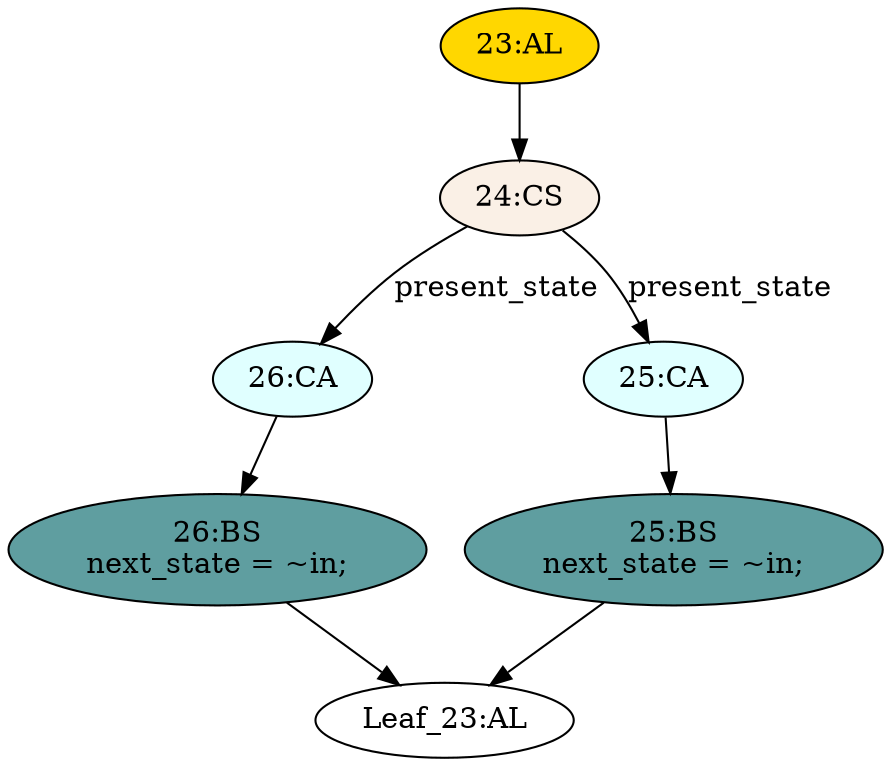 strict digraph "" {
	node [label="\N"];
	"26:CA"	[ast="<pyverilog.vparser.ast.Case object at 0x7f01bbdc1110>",
		fillcolor=lightcyan,
		label="26:CA",
		statements="[]",
		style=filled,
		typ=Case];
	"26:BS"	[ast="<pyverilog.vparser.ast.BlockingSubstitution object at 0x7f01bbdc1190>",
		fillcolor=cadetblue,
		label="26:BS
next_state = ~in;",
		statements="[<pyverilog.vparser.ast.BlockingSubstitution object at 0x7f01bbdc1190>]",
		style=filled,
		typ=BlockingSubstitution];
	"26:CA" -> "26:BS"	[cond="[]",
		lineno=None];
	"Leaf_23:AL"	[def_var="['next_state']",
		label="Leaf_23:AL"];
	"25:BS"	[ast="<pyverilog.vparser.ast.BlockingSubstitution object at 0x7f01bbdc1350>",
		fillcolor=cadetblue,
		label="25:BS
next_state = ~in;",
		statements="[<pyverilog.vparser.ast.BlockingSubstitution object at 0x7f01bbdc1350>]",
		style=filled,
		typ=BlockingSubstitution];
	"25:BS" -> "Leaf_23:AL"	[cond="[]",
		lineno=None];
	"25:CA"	[ast="<pyverilog.vparser.ast.Case object at 0x7f01bbdc1510>",
		fillcolor=lightcyan,
		label="25:CA",
		statements="[]",
		style=filled,
		typ=Case];
	"25:CA" -> "25:BS"	[cond="[]",
		lineno=None];
	"26:BS" -> "Leaf_23:AL"	[cond="[]",
		lineno=None];
	"24:CS"	[ast="<pyverilog.vparser.ast.CaseStatement object at 0x7f01bbdc1590>",
		fillcolor=linen,
		label="24:CS",
		statements="[]",
		style=filled,
		typ=CaseStatement];
	"24:CS" -> "26:CA"	[cond="['present_state']",
		label=present_state,
		lineno=24];
	"24:CS" -> "25:CA"	[cond="['present_state']",
		label=present_state,
		lineno=24];
	"23:AL"	[ast="<pyverilog.vparser.ast.Always object at 0x7f01bbdc16d0>",
		clk_sens=False,
		fillcolor=gold,
		label="23:AL",
		sens="['present_state', 'in']",
		statements="[]",
		style=filled,
		typ=Always,
		use_var="['present_state', 'in']"];
	"23:AL" -> "24:CS"	[cond="[]",
		lineno=None];
}
